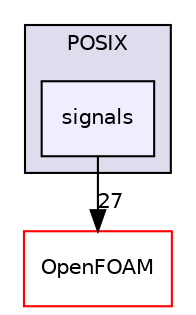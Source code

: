digraph "src/OSspecific/POSIX/signals" {
  bgcolor=transparent;
  compound=true
  node [ fontsize="10", fontname="Helvetica"];
  edge [ labelfontsize="10", labelfontname="Helvetica"];
  subgraph clusterdir_94c34cce8591e074e6ace6f8df04d41e {
    graph [ bgcolor="#ddddee", pencolor="black", label="POSIX" fontname="Helvetica", fontsize="10", URL="dir_94c34cce8591e074e6ace6f8df04d41e.html"]
  dir_03f2ede0689674e80607e9e4a1513685 [shape=box, label="signals", style="filled", fillcolor="#eeeeff", pencolor="black", URL="dir_03f2ede0689674e80607e9e4a1513685.html"];
  }
  dir_c5473ff19b20e6ec4dfe5c310b3778a8 [shape=box label="OpenFOAM" color="red" URL="dir_c5473ff19b20e6ec4dfe5c310b3778a8.html"];
  dir_03f2ede0689674e80607e9e4a1513685->dir_c5473ff19b20e6ec4dfe5c310b3778a8 [headlabel="27", labeldistance=1.5 headhref="dir_002953_002151.html"];
}
